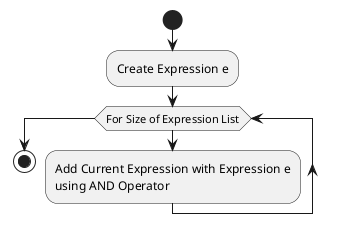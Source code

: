 @startuml
start
:Create Expression e;
while(For Size of Expression List);
:Add Current Expression with Expression e 
using AND Operator;
endwhile
stop
@enduml